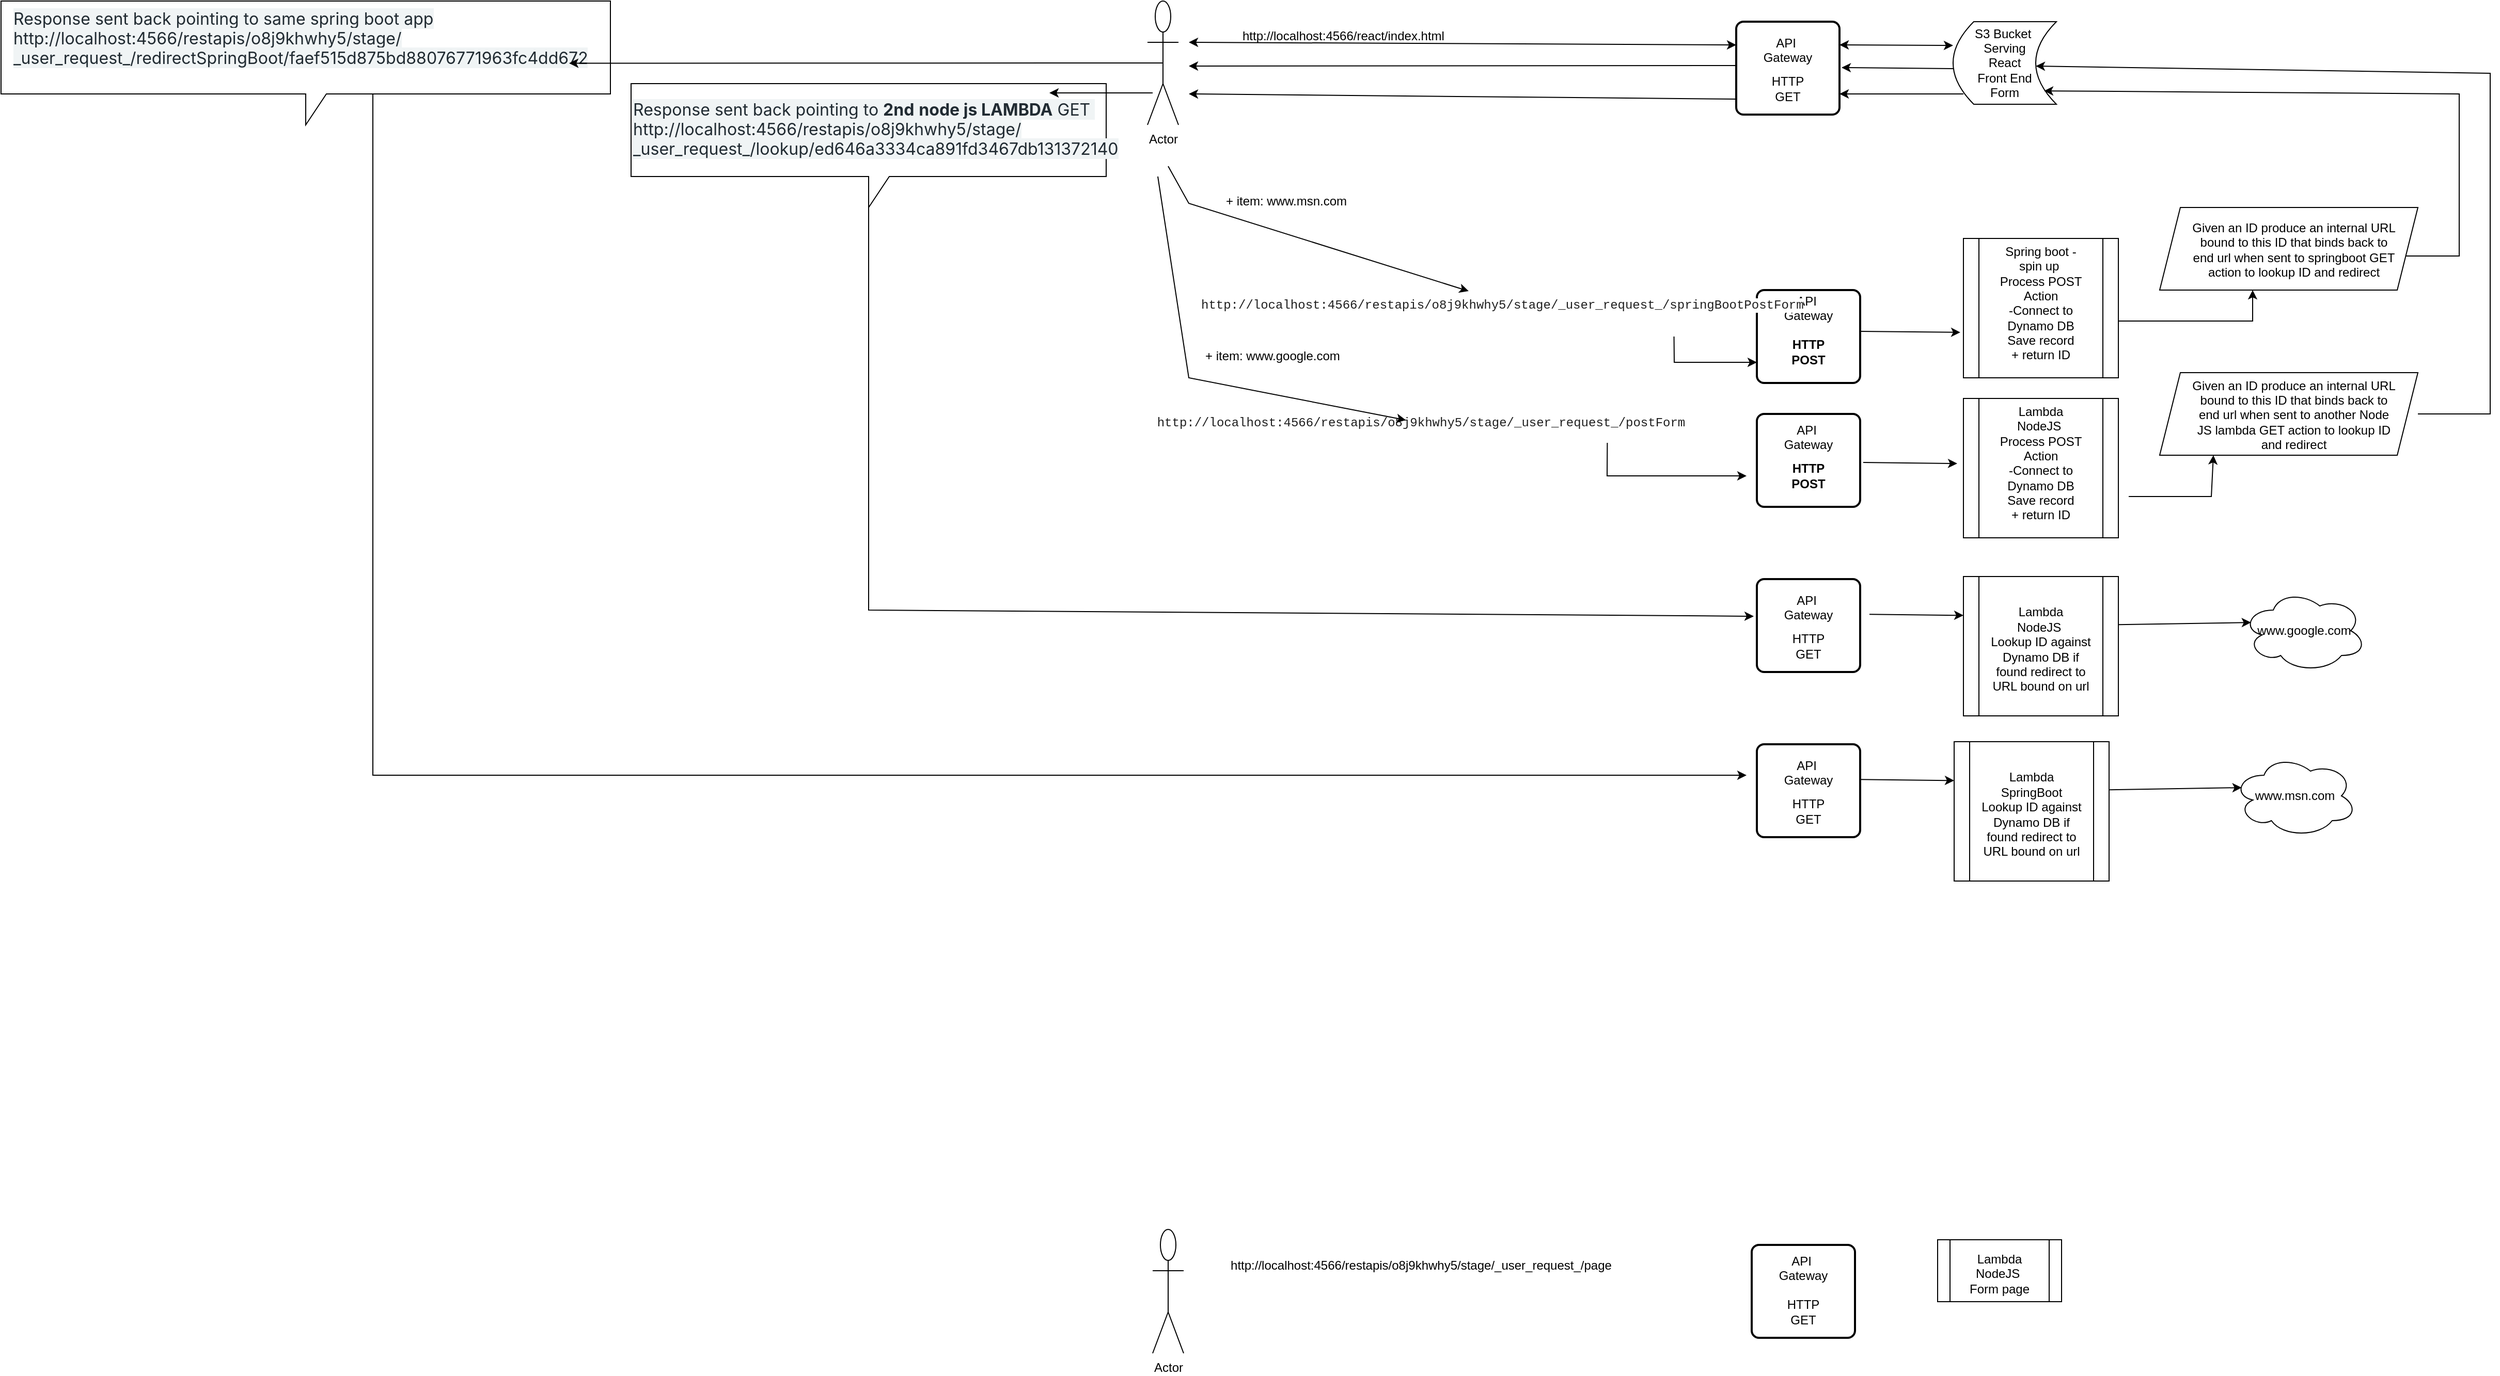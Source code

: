 <mxfile version="24.0.5" type="github">
  <diagram name="Page-1" id="HwoLBBOtSU4V8PiIXHfT">
    <mxGraphModel dx="4090" dy="1300" grid="1" gridSize="10" guides="1" tooltips="1" connect="1" arrows="1" fold="1" page="1" pageScale="1" pageWidth="850" pageHeight="1100" math="0" shadow="0">
      <root>
        <mxCell id="0" />
        <mxCell id="1" parent="0" />
        <mxCell id="l_VUBzU_th_d5VrhpGUS-1" value="Actor" style="shape=umlActor;verticalLabelPosition=bottom;verticalAlign=top;html=1;outlineConnect=0;" vertex="1" parent="1">
          <mxGeometry x="-430" y="30" width="30" height="120" as="geometry" />
        </mxCell>
        <mxCell id="l_VUBzU_th_d5VrhpGUS-6" value="" style="rounded=1;whiteSpace=wrap;html=1;absoluteArcSize=1;arcSize=14;strokeWidth=2;" vertex="1" parent="1">
          <mxGeometry x="140" y="50" width="100" height="90" as="geometry" />
        </mxCell>
        <mxCell id="l_VUBzU_th_d5VrhpGUS-9" value="API&amp;nbsp;&lt;br&gt;Gateway&lt;br&gt;&lt;div&gt;&lt;br/&gt;&lt;/div&gt;" style="text;html=1;align=center;verticalAlign=middle;whiteSpace=wrap;rounded=0;" vertex="1" parent="1">
          <mxGeometry x="160" y="60" width="60" height="50" as="geometry" />
        </mxCell>
        <mxCell id="l_VUBzU_th_d5VrhpGUS-16" value="" style="rounded=1;whiteSpace=wrap;html=1;absoluteArcSize=1;arcSize=14;strokeWidth=2;" vertex="1" parent="1">
          <mxGeometry x="160" y="310" width="100" height="90" as="geometry" />
        </mxCell>
        <mxCell id="l_VUBzU_th_d5VrhpGUS-17" value="API&amp;nbsp;&lt;br&gt;Gateway&lt;br&gt;&lt;div&gt;&lt;br/&gt;&lt;/div&gt;" style="text;html=1;align=center;verticalAlign=middle;whiteSpace=wrap;rounded=0;" vertex="1" parent="1">
          <mxGeometry x="180" y="310" width="60" height="50" as="geometry" />
        </mxCell>
        <mxCell id="l_VUBzU_th_d5VrhpGUS-18" value="" style="rounded=1;whiteSpace=wrap;html=1;absoluteArcSize=1;arcSize=14;strokeWidth=2;" vertex="1" parent="1">
          <mxGeometry x="160" y="590" width="100" height="90" as="geometry" />
        </mxCell>
        <mxCell id="l_VUBzU_th_d5VrhpGUS-19" value="API&amp;nbsp;&lt;br&gt;Gateway&lt;br&gt;&lt;div&gt;&lt;br/&gt;&lt;/div&gt;" style="text;html=1;align=center;verticalAlign=middle;whiteSpace=wrap;rounded=0;" vertex="1" parent="1">
          <mxGeometry x="180" y="600" width="60" height="50" as="geometry" />
        </mxCell>
        <mxCell id="l_VUBzU_th_d5VrhpGUS-20" value="" style="rounded=1;whiteSpace=wrap;html=1;absoluteArcSize=1;arcSize=14;strokeWidth=2;" vertex="1" parent="1">
          <mxGeometry x="155" y="1235" width="100" height="90" as="geometry" />
        </mxCell>
        <mxCell id="l_VUBzU_th_d5VrhpGUS-21" value="API&amp;nbsp;&lt;br&gt;Gateway&lt;br&gt;&lt;div&gt;&lt;br/&gt;&lt;/div&gt;" style="text;html=1;align=center;verticalAlign=middle;whiteSpace=wrap;rounded=0;" vertex="1" parent="1">
          <mxGeometry x="175" y="1240" width="60" height="50" as="geometry" />
        </mxCell>
        <mxCell id="l_VUBzU_th_d5VrhpGUS-28" value="http://localhost:4566/restapis/o8j9khwhy5/stage/_user_request_/page" style="text;html=1;align=center;verticalAlign=middle;whiteSpace=wrap;rounded=0;" vertex="1" parent="1">
          <mxGeometry x="-355" y="1235" width="380" height="40" as="geometry" />
        </mxCell>
        <mxCell id="l_VUBzU_th_d5VrhpGUS-30" value="S3 Bucket&amp;nbsp;&lt;br&gt;Serving &lt;br&gt;React&lt;br&gt;Front End&lt;br&gt;Form" style="shape=dataStorage;whiteSpace=wrap;html=1;fixedSize=1;" vertex="1" parent="1">
          <mxGeometry x="350" y="50" width="100" height="80" as="geometry" />
        </mxCell>
        <mxCell id="l_VUBzU_th_d5VrhpGUS-31" value="" style="shape=process;whiteSpace=wrap;html=1;backgroundOutline=1;" vertex="1" parent="1">
          <mxGeometry x="335" y="1230" width="120" height="60" as="geometry" />
        </mxCell>
        <mxCell id="l_VUBzU_th_d5VrhpGUS-32" value="Lambda&lt;br&gt;NodeJS&amp;nbsp;&lt;br&gt;Form page&lt;br&gt;&lt;div&gt;&lt;br&gt;&lt;/div&gt;" style="text;html=1;align=center;verticalAlign=middle;whiteSpace=wrap;rounded=0;" vertex="1" parent="1">
          <mxGeometry x="345" y="1225" width="100" height="90" as="geometry" />
        </mxCell>
        <mxCell id="l_VUBzU_th_d5VrhpGUS-33" value="HTTP GET" style="text;html=1;align=center;verticalAlign=middle;whiteSpace=wrap;rounded=0;" vertex="1" parent="1">
          <mxGeometry x="175" y="1285" width="60" height="30" as="geometry" />
        </mxCell>
        <mxCell id="l_VUBzU_th_d5VrhpGUS-36" value="HTTP GET" style="text;html=1;align=center;verticalAlign=middle;whiteSpace=wrap;rounded=0;" vertex="1" parent="1">
          <mxGeometry x="160" y="100" width="60" height="30" as="geometry" />
        </mxCell>
        <mxCell id="l_VUBzU_th_d5VrhpGUS-39" value="http://localhost:4566/react/index.html" style="text;whiteSpace=wrap;" vertex="1" parent="1">
          <mxGeometry x="-340" y="50" width="230" height="40" as="geometry" />
        </mxCell>
        <mxCell id="l_VUBzU_th_d5VrhpGUS-40" value="Actor" style="shape=umlActor;verticalLabelPosition=bottom;verticalAlign=top;html=1;outlineConnect=0;" vertex="1" parent="1">
          <mxGeometry x="-425" y="1220" width="30" height="120" as="geometry" />
        </mxCell>
        <mxCell id="l_VUBzU_th_d5VrhpGUS-42" value="HTTP POST" style="text;html=1;align=center;verticalAlign=middle;whiteSpace=wrap;rounded=0;fontStyle=1" vertex="1" parent="1">
          <mxGeometry x="180" y="355" width="60" height="30" as="geometry" />
        </mxCell>
        <mxCell id="l_VUBzU_th_d5VrhpGUS-45" value="HTTP GET" style="text;html=1;align=center;verticalAlign=middle;whiteSpace=wrap;rounded=0;" vertex="1" parent="1">
          <mxGeometry x="180" y="640" width="60" height="30" as="geometry" />
        </mxCell>
        <mxCell id="l_VUBzU_th_d5VrhpGUS-55" value="+ item: www.google.com" style="text;strokeColor=none;fillColor=none;align=left;verticalAlign=top;spacingLeft=4;spacingRight=4;overflow=hidden;rotatable=0;points=[[0,0.5],[1,0.5]];portConstraint=eastwest;whiteSpace=wrap;html=1;" vertex="1" parent="1">
          <mxGeometry x="-380" y="360" width="170" height="26" as="geometry" />
        </mxCell>
        <mxCell id="l_VUBzU_th_d5VrhpGUS-56" value="&lt;span style=&quot;color: rgb(31, 31, 31); font-family: consolas, &amp;quot;lucida console&amp;quot;, &amp;quot;courier new&amp;quot;, monospace; font-size: 12px; font-style: normal; font-variant-ligatures: normal; font-variant-caps: normal; font-weight: 400; letter-spacing: normal; orphans: 2; text-align: left; text-indent: 0px; text-transform: none; widows: 2; word-spacing: 0px; -webkit-text-stroke-width: 0px; white-space: pre-wrap; background-color: rgb(255, 255, 255); text-decoration-thickness: initial; text-decoration-style: initial; text-decoration-color: initial; display: inline !important; float: none;&quot;&gt;http://localhost:4566/restapis/o8j9khwhy5/stage/_user_request_/springBootPostForm&lt;/span&gt;" style="text;whiteSpace=wrap;html=1;" vertex="1" parent="1">
          <mxGeometry x="-380" y="310" width="560" height="40" as="geometry" />
        </mxCell>
        <mxCell id="l_VUBzU_th_d5VrhpGUS-57" value="+ item: www.msn.com" style="text;strokeColor=none;fillColor=none;align=left;verticalAlign=top;spacingLeft=4;spacingRight=4;overflow=hidden;rotatable=0;points=[[0,0.5],[1,0.5]];portConstraint=eastwest;whiteSpace=wrap;html=1;" vertex="1" parent="1">
          <mxGeometry x="-360" y="210" width="170" height="26" as="geometry" />
        </mxCell>
        <mxCell id="l_VUBzU_th_d5VrhpGUS-58" value="" style="endArrow=classic;html=1;rounded=0;entryX=0.466;entryY=0.025;entryDx=0;entryDy=0;entryPerimeter=0;" edge="1" parent="1" target="l_VUBzU_th_d5VrhpGUS-56">
          <mxGeometry width="50" height="50" relative="1" as="geometry">
            <mxPoint x="-410" y="190" as="sourcePoint" />
            <mxPoint x="-194" y="190" as="targetPoint" />
            <Array as="points">
              <mxPoint x="-390" y="226" />
            </Array>
          </mxGeometry>
        </mxCell>
        <mxCell id="l_VUBzU_th_d5VrhpGUS-59" value="" style="endArrow=classic;html=1;rounded=0;exitX=0.821;exitY=1.125;exitDx=0;exitDy=0;exitPerimeter=0;" edge="1" parent="1" source="l_VUBzU_th_d5VrhpGUS-56">
          <mxGeometry width="50" height="50" relative="1" as="geometry">
            <mxPoint x="-10" y="380" as="sourcePoint" />
            <mxPoint x="160" y="380" as="targetPoint" />
            <Array as="points">
              <mxPoint x="80" y="380" />
            </Array>
          </mxGeometry>
        </mxCell>
        <mxCell id="l_VUBzU_th_d5VrhpGUS-62" value="" style="rounded=1;whiteSpace=wrap;html=1;absoluteArcSize=1;arcSize=14;strokeWidth=2;" vertex="1" parent="1">
          <mxGeometry x="160" y="430" width="100" height="90" as="geometry" />
        </mxCell>
        <mxCell id="l_VUBzU_th_d5VrhpGUS-63" value="API&amp;nbsp;&lt;br&gt;Gateway&lt;br&gt;&lt;div&gt;&lt;br/&gt;&lt;/div&gt;" style="text;html=1;align=center;verticalAlign=middle;whiteSpace=wrap;rounded=0;" vertex="1" parent="1">
          <mxGeometry x="180" y="435" width="60" height="50" as="geometry" />
        </mxCell>
        <mxCell id="l_VUBzU_th_d5VrhpGUS-64" value="HTTP POST" style="text;html=1;align=center;verticalAlign=middle;whiteSpace=wrap;rounded=0;fontStyle=1" vertex="1" parent="1">
          <mxGeometry x="180" y="475" width="60" height="30" as="geometry" />
        </mxCell>
        <mxCell id="l_VUBzU_th_d5VrhpGUS-65" value="&#xa;&lt;span style=&quot;color: rgb(31, 31, 31); font-family: consolas, &amp;quot;lucida console&amp;quot;, &amp;quot;courier new&amp;quot;, monospace; font-size: 12px; font-style: normal; font-variant-ligatures: normal; font-variant-caps: normal; font-weight: 400; letter-spacing: normal; orphans: 2; text-align: left; text-indent: 0px; text-transform: none; widows: 2; word-spacing: 0px; -webkit-text-stroke-width: 0px; white-space: pre-wrap; background-color: rgb(255, 255, 255); text-decoration-thickness: initial; text-decoration-style: initial; text-decoration-color: initial; display: inline !important; float: none;&quot;&gt;http://localhost:4566/restapis/o8j9khwhy5/stage/_user_request_/postForm&lt;/span&gt;&#xa;&#xa;" style="text;html=1;align=center;verticalAlign=middle;whiteSpace=wrap;rounded=0;" vertex="1" parent="1">
          <mxGeometry x="-430" y="435" width="530" height="20" as="geometry" />
        </mxCell>
        <mxCell id="l_VUBzU_th_d5VrhpGUS-66" value="" style="endArrow=classic;html=1;rounded=0;exitX=0.84;exitY=1.15;exitDx=0;exitDy=0;exitPerimeter=0;" edge="1" parent="1" source="l_VUBzU_th_d5VrhpGUS-65">
          <mxGeometry width="50" height="50" relative="1" as="geometry">
            <mxPoint x="90" y="515" as="sourcePoint" />
            <mxPoint x="150" y="490" as="targetPoint" />
            <Array as="points">
              <mxPoint x="15" y="490" />
            </Array>
          </mxGeometry>
        </mxCell>
        <mxCell id="l_VUBzU_th_d5VrhpGUS-67" value="" style="endArrow=classic;html=1;rounded=0;entryX=0.472;entryY=0.05;entryDx=0;entryDy=0;entryPerimeter=0;" edge="1" parent="1" target="l_VUBzU_th_d5VrhpGUS-65">
          <mxGeometry width="50" height="50" relative="1" as="geometry">
            <mxPoint x="-420" y="200" as="sourcePoint" />
            <mxPoint x="-280" y="325" as="targetPoint" />
            <Array as="points">
              <mxPoint x="-390" y="395" />
            </Array>
          </mxGeometry>
        </mxCell>
        <mxCell id="l_VUBzU_th_d5VrhpGUS-120" value="" style="shape=process;whiteSpace=wrap;html=1;backgroundOutline=1;" vertex="1" parent="1">
          <mxGeometry x="360" y="415" width="150" height="135" as="geometry" />
        </mxCell>
        <mxCell id="l_VUBzU_th_d5VrhpGUS-121" value="Lambda&lt;br&gt;NodeJS&amp;nbsp;&lt;br&gt;Process POST Action&lt;br&gt;-Connect to Dynamo DB&lt;br&gt;Save record&lt;br&gt;+ return ID&lt;br&gt;&lt;div&gt;&lt;br&gt;&lt;/div&gt;" style="text;html=1;align=center;verticalAlign=middle;whiteSpace=wrap;rounded=0;" vertex="1" parent="1">
          <mxGeometry x="385" y="440" width="100" height="90" as="geometry" />
        </mxCell>
        <mxCell id="l_VUBzU_th_d5VrhpGUS-124" value="" style="shape=process;whiteSpace=wrap;html=1;backgroundOutline=1;" vertex="1" parent="1">
          <mxGeometry x="360" y="260" width="150" height="135" as="geometry" />
        </mxCell>
        <mxCell id="l_VUBzU_th_d5VrhpGUS-125" value="Spring boot - &lt;br&gt;spin up&amp;nbsp;&lt;br&gt;Process POST Action&lt;br&gt;-Connect to Dynamo DB&lt;br&gt;Save record&lt;br&gt;+ return ID&lt;br&gt;&lt;div&gt;&lt;br&gt;&lt;/div&gt;" style="text;html=1;align=center;verticalAlign=middle;whiteSpace=wrap;rounded=0;" vertex="1" parent="1">
          <mxGeometry x="385" y="285" width="100" height="90" as="geometry" />
        </mxCell>
        <mxCell id="l_VUBzU_th_d5VrhpGUS-126" value="" style="endArrow=classic;html=1;rounded=0;entryX=-0.02;entryY=0.674;entryDx=0;entryDy=0;entryPerimeter=0;exitX=1;exitY=0.5;exitDx=0;exitDy=0;" edge="1" parent="1" target="l_VUBzU_th_d5VrhpGUS-124">
          <mxGeometry width="50" height="50" relative="1" as="geometry">
            <mxPoint x="260" y="350" as="sourcePoint" />
            <mxPoint x="350" y="355" as="targetPoint" />
          </mxGeometry>
        </mxCell>
        <mxCell id="l_VUBzU_th_d5VrhpGUS-127" value="" style="endArrow=classic;html=1;rounded=0;entryX=-0.04;entryY=0.467;entryDx=0;entryDy=0;entryPerimeter=0;exitX=1.03;exitY=0.578;exitDx=0;exitDy=0;exitPerimeter=0;" edge="1" parent="1" target="l_VUBzU_th_d5VrhpGUS-120">
          <mxGeometry width="50" height="50" relative="1" as="geometry">
            <mxPoint x="263" y="477.02" as="sourcePoint" />
            <mxPoint x="120" y="465" as="targetPoint" />
          </mxGeometry>
        </mxCell>
        <mxCell id="l_VUBzU_th_d5VrhpGUS-128" value="" style="endArrow=classic;html=1;rounded=0;entryX=0.36;entryY=1;entryDx=0;entryDy=0;entryPerimeter=0;" edge="1" parent="1" target="l_VUBzU_th_d5VrhpGUS-130">
          <mxGeometry width="50" height="50" relative="1" as="geometry">
            <mxPoint x="510" y="340" as="sourcePoint" />
            <mxPoint x="583.328" y="218.681" as="targetPoint" />
            <Array as="points">
              <mxPoint x="640" y="340" />
            </Array>
          </mxGeometry>
        </mxCell>
        <mxCell id="l_VUBzU_th_d5VrhpGUS-130" value="" style="shape=parallelogram;perimeter=parallelogramPerimeter;whiteSpace=wrap;html=1;fixedSize=1;" vertex="1" parent="1">
          <mxGeometry x="550" y="230" width="250" height="80" as="geometry" />
        </mxCell>
        <mxCell id="l_VUBzU_th_d5VrhpGUS-131" value="Given an ID produce an internal URL bound to this ID that binds back to end url when sent to springboot GET action to lookup ID and redirect" style="text;html=1;align=center;verticalAlign=middle;whiteSpace=wrap;rounded=0;" vertex="1" parent="1">
          <mxGeometry x="580" y="246" width="200" height="50" as="geometry" />
        </mxCell>
        <mxCell id="l_VUBzU_th_d5VrhpGUS-135" value="" style="endArrow=classic;html=1;rounded=0;entryX=0.208;entryY=1;entryDx=0;entryDy=0;entryPerimeter=0;" edge="1" parent="1" target="l_VUBzU_th_d5VrhpGUS-136">
          <mxGeometry width="50" height="50" relative="1" as="geometry">
            <mxPoint x="520" y="510" as="sourcePoint" />
            <mxPoint x="583.328" y="363.681" as="targetPoint" />
            <Array as="points">
              <mxPoint x="600" y="510" />
            </Array>
          </mxGeometry>
        </mxCell>
        <mxCell id="l_VUBzU_th_d5VrhpGUS-136" value="" style="shape=parallelogram;perimeter=parallelogramPerimeter;whiteSpace=wrap;html=1;fixedSize=1;" vertex="1" parent="1">
          <mxGeometry x="550" y="390" width="250" height="80" as="geometry" />
        </mxCell>
        <mxCell id="l_VUBzU_th_d5VrhpGUS-137" value="Given an ID produce an internal URL bound to this ID that binds back to end url when sent to another Node JS lambda GET action to lookup ID and redirect" style="text;html=1;align=center;verticalAlign=middle;whiteSpace=wrap;rounded=0;" vertex="1" parent="1">
          <mxGeometry x="580" y="406" width="200" height="49" as="geometry" />
        </mxCell>
        <mxCell id="l_VUBzU_th_d5VrhpGUS-138" value="" style="endArrow=classic;html=1;rounded=0;entryX=0.8;entryY=0.538;entryDx=0;entryDy=0;entryPerimeter=0;" edge="1" parent="1" target="l_VUBzU_th_d5VrhpGUS-30">
          <mxGeometry width="50" height="50" relative="1" as="geometry">
            <mxPoint x="800" y="430" as="sourcePoint" />
            <mxPoint x="880" y="55" as="targetPoint" />
            <Array as="points">
              <mxPoint x="870" y="430" />
              <mxPoint x="870" y="100" />
            </Array>
          </mxGeometry>
        </mxCell>
        <mxCell id="l_VUBzU_th_d5VrhpGUS-139" value="" style="endArrow=classic;html=1;rounded=0;exitX=0.952;exitY=0.588;exitDx=0;exitDy=0;exitPerimeter=0;entryX=0.88;entryY=0.838;entryDx=0;entryDy=0;entryPerimeter=0;" edge="1" parent="1" source="l_VUBzU_th_d5VrhpGUS-130" target="l_VUBzU_th_d5VrhpGUS-30">
          <mxGeometry width="50" height="50" relative="1" as="geometry">
            <mxPoint x="790" y="285" as="sourcePoint" />
            <mxPoint x="450" y="126.5" as="targetPoint" />
            <Array as="points">
              <mxPoint x="840" y="277" />
              <mxPoint x="840" y="120" />
            </Array>
          </mxGeometry>
        </mxCell>
        <mxCell id="l_VUBzU_th_d5VrhpGUS-140" value="" style="endArrow=classic;html=1;rounded=0;exitX=0;exitY=0.5;exitDx=0;exitDy=0;entryX=1.02;entryY=0.433;entryDx=0;entryDy=0;entryPerimeter=0;" edge="1" parent="1">
          <mxGeometry width="50" height="50" relative="1" as="geometry">
            <mxPoint x="350" y="95.51" as="sourcePoint" />
            <mxPoint x="242" y="94.48" as="targetPoint" />
          </mxGeometry>
        </mxCell>
        <mxCell id="l_VUBzU_th_d5VrhpGUS-141" value="" style="endArrow=classic;html=1;rounded=0;exitX=0;exitY=0.5;exitDx=0;exitDy=0;" edge="1" parent="1">
          <mxGeometry width="50" height="50" relative="1" as="geometry">
            <mxPoint x="360" y="120" as="sourcePoint" />
            <mxPoint x="240" y="120" as="targetPoint" />
          </mxGeometry>
        </mxCell>
        <mxCell id="l_VUBzU_th_d5VrhpGUS-143" value="" style="endArrow=classic;html=1;rounded=0;exitX=0;exitY=0.5;exitDx=0;exitDy=0;" edge="1" parent="1">
          <mxGeometry width="50" height="50" relative="1" as="geometry">
            <mxPoint x="140" y="125" as="sourcePoint" />
            <mxPoint x="-390" y="120" as="targetPoint" />
          </mxGeometry>
        </mxCell>
        <mxCell id="l_VUBzU_th_d5VrhpGUS-144" value="" style="endArrow=classic;html=1;rounded=0;exitX=0;exitY=0.5;exitDx=0;exitDy=0;" edge="1" parent="1">
          <mxGeometry width="50" height="50" relative="1" as="geometry">
            <mxPoint x="140" y="92.5" as="sourcePoint" />
            <mxPoint x="-390" y="93" as="targetPoint" />
          </mxGeometry>
        </mxCell>
        <mxCell id="l_VUBzU_th_d5VrhpGUS-145" value="" style="endArrow=classic;startArrow=classic;html=1;rounded=0;entryX=0;entryY=0.25;entryDx=0;entryDy=0;" edge="1" parent="1" target="l_VUBzU_th_d5VrhpGUS-6">
          <mxGeometry width="50" height="50" relative="1" as="geometry">
            <mxPoint x="-390" y="70" as="sourcePoint" />
            <mxPoint x="130" y="70" as="targetPoint" />
          </mxGeometry>
        </mxCell>
        <mxCell id="l_VUBzU_th_d5VrhpGUS-146" value="" style="endArrow=classic;startArrow=classic;html=1;rounded=0;exitX=1;exitY=0.25;exitDx=0;exitDy=0;" edge="1" parent="1" source="l_VUBzU_th_d5VrhpGUS-6">
          <mxGeometry width="50" height="50" relative="1" as="geometry">
            <mxPoint x="-70" y="69.5" as="sourcePoint" />
            <mxPoint x="350" y="73" as="targetPoint" />
          </mxGeometry>
        </mxCell>
        <mxCell id="l_VUBzU_th_d5VrhpGUS-149" value="" style="shape=callout;whiteSpace=wrap;html=1;perimeter=calloutPerimeter;" vertex="1" parent="1">
          <mxGeometry x="-930" y="110" width="460" height="120" as="geometry" />
        </mxCell>
        <mxCell id="l_VUBzU_th_d5VrhpGUS-150" value="&lt;span style=&quot;color: rgb(33, 43, 50); font-family: -apple-system, BlinkMacSystemFont, &amp;quot;Segoe UI&amp;quot;, Roboto, Oxygen, Ubuntu, Cantarell, &amp;quot;Fira Sans&amp;quot;, &amp;quot;Droid Sans&amp;quot;, &amp;quot;Helvetica Neue&amp;quot;, sans-serif; font-size: 16px; font-style: normal; font-variant-ligatures: normal; font-variant-caps: normal; font-weight: 400; letter-spacing: normal; orphans: 2; text-align: start; text-indent: 0px; text-transform: none; widows: 2; word-spacing: 0px; -webkit-text-stroke-width: 0px; white-space: normal; background-color: rgb(240, 244, 245); text-decoration-thickness: initial; text-decoration-style: initial; text-decoration-color: initial; display: inline !important; float: none;&quot;&gt;Response sent back pointing to &lt;/span&gt;&lt;span style=&quot;color: rgb(33, 43, 50); font-family: -apple-system, BlinkMacSystemFont, &amp;quot;Segoe UI&amp;quot;, Roboto, Oxygen, Ubuntu, Cantarell, &amp;quot;Fira Sans&amp;quot;, &amp;quot;Droid Sans&amp;quot;, &amp;quot;Helvetica Neue&amp;quot;, sans-serif; font-size: 16px; font-style: normal; font-variant-ligatures: normal; font-variant-caps: normal; letter-spacing: normal; orphans: 2; text-align: start; text-indent: 0px; text-transform: none; widows: 2; word-spacing: 0px; -webkit-text-stroke-width: 0px; white-space: normal; background-color: rgb(240, 244, 245); text-decoration-thickness: initial; text-decoration-style: initial; text-decoration-color: initial; float: none; display: inline !important;&quot;&gt;&lt;b&gt;2nd&lt;/b&gt;&lt;/span&gt;&lt;span style=&quot;color: rgb(33, 43, 50); font-family: -apple-system, BlinkMacSystemFont, &amp;quot;Segoe UI&amp;quot;, Roboto, Oxygen, Ubuntu, Cantarell, &amp;quot;Fira Sans&amp;quot;, &amp;quot;Droid Sans&amp;quot;, &amp;quot;Helvetica Neue&amp;quot;, sans-serif; font-size: 16px; font-style: normal; font-variant-ligatures: normal; font-variant-caps: normal; font-weight: 400; letter-spacing: normal; orphans: 2; text-align: start; text-indent: 0px; text-transform: none; widows: 2; word-spacing: 0px; -webkit-text-stroke-width: 0px; white-space: normal; background-color: rgb(240, 244, 245); text-decoration-thickness: initial; text-decoration-style: initial; text-decoration-color: initial; display: inline !important; float: none;&quot;&gt; &lt;/span&gt;&lt;span style=&quot;color: rgb(33, 43, 50); font-family: -apple-system, BlinkMacSystemFont, &amp;quot;Segoe UI&amp;quot;, Roboto, Oxygen, Ubuntu, Cantarell, &amp;quot;Fira Sans&amp;quot;, &amp;quot;Droid Sans&amp;quot;, &amp;quot;Helvetica Neue&amp;quot;, sans-serif; font-size: 16px; font-style: normal; font-variant-ligatures: normal; font-variant-caps: normal; letter-spacing: normal; orphans: 2; text-align: start; text-indent: 0px; text-transform: none; widows: 2; word-spacing: 0px; -webkit-text-stroke-width: 0px; white-space: normal; background-color: rgb(240, 244, 245); text-decoration-thickness: initial; text-decoration-style: initial; text-decoration-color: initial; float: none; display: inline !important;&quot;&gt;&lt;b&gt;node js LAMBDA&lt;/b&gt;&lt;/span&gt;&lt;span style=&quot;color: rgb(33, 43, 50); font-family: -apple-system, BlinkMacSystemFont, &amp;quot;Segoe UI&amp;quot;, Roboto, Oxygen, Ubuntu, Cantarell, &amp;quot;Fira Sans&amp;quot;, &amp;quot;Droid Sans&amp;quot;, &amp;quot;Helvetica Neue&amp;quot;, sans-serif; font-size: 16px; font-style: normal; font-variant-ligatures: normal; font-variant-caps: normal; font-weight: 400; letter-spacing: normal; orphans: 2; text-align: start; text-indent: 0px; text-transform: none; widows: 2; word-spacing: 0px; -webkit-text-stroke-width: 0px; white-space: normal; background-color: rgb(240, 244, 245); text-decoration-thickness: initial; text-decoration-style: initial; text-decoration-color: initial; display: inline !important; float: none;&quot;&gt; GET&amp;nbsp;&lt;br&gt;http://localhost:4566/restapis/o8j9khwhy5/stage/&lt;br&gt;_user_request_/lookup/ed646a3334ca891fd3467db131372140&lt;br&gt;&lt;br&gt;&lt;/span&gt;" style="text;whiteSpace=wrap;html=1;" vertex="1" parent="1">
          <mxGeometry x="-930" y="119" width="480" height="91" as="geometry" />
        </mxCell>
        <mxCell id="l_VUBzU_th_d5VrhpGUS-151" value="" style="endArrow=classic;html=1;rounded=0;" edge="1" parent="1">
          <mxGeometry width="50" height="50" relative="1" as="geometry">
            <mxPoint x="-425" y="119" as="sourcePoint" />
            <mxPoint x="-525" y="119" as="targetPoint" />
            <Array as="points" />
          </mxGeometry>
        </mxCell>
        <mxCell id="l_VUBzU_th_d5VrhpGUS-152" value="" style="rounded=1;whiteSpace=wrap;html=1;absoluteArcSize=1;arcSize=14;strokeWidth=2;" vertex="1" parent="1">
          <mxGeometry x="160" y="750" width="100" height="90" as="geometry" />
        </mxCell>
        <mxCell id="l_VUBzU_th_d5VrhpGUS-153" value="API&amp;nbsp;&lt;br&gt;Gateway&lt;br&gt;&lt;div&gt;&lt;br/&gt;&lt;/div&gt;" style="text;html=1;align=center;verticalAlign=middle;whiteSpace=wrap;rounded=0;" vertex="1" parent="1">
          <mxGeometry x="180" y="760" width="60" height="50" as="geometry" />
        </mxCell>
        <mxCell id="l_VUBzU_th_d5VrhpGUS-154" value="HTTP GET" style="text;html=1;align=center;verticalAlign=middle;whiteSpace=wrap;rounded=0;" vertex="1" parent="1">
          <mxGeometry x="180" y="800" width="60" height="30" as="geometry" />
        </mxCell>
        <mxCell id="l_VUBzU_th_d5VrhpGUS-155" value="" style="endArrow=classic;html=1;rounded=0;entryX=-0.03;entryY=0.4;entryDx=0;entryDy=0;entryPerimeter=0;" edge="1" parent="1" target="l_VUBzU_th_d5VrhpGUS-18">
          <mxGeometry width="50" height="50" relative="1" as="geometry">
            <mxPoint x="-700" y="200" as="sourcePoint" />
            <mxPoint x="-720" y="850" as="targetPoint" />
            <Array as="points">
              <mxPoint x="-700" y="620" />
            </Array>
          </mxGeometry>
        </mxCell>
        <mxCell id="l_VUBzU_th_d5VrhpGUS-156" value="" style="shape=process;whiteSpace=wrap;html=1;backgroundOutline=1;" vertex="1" parent="1">
          <mxGeometry x="360" y="587.5" width="150" height="135" as="geometry" />
        </mxCell>
        <mxCell id="l_VUBzU_th_d5VrhpGUS-157" value="Lambda&lt;br&gt;NodeJS&amp;nbsp;&lt;br&gt;Lookup ID against Dynamo DB if found redirect to URL bound on url" style="text;html=1;align=center;verticalAlign=middle;whiteSpace=wrap;rounded=0;" vertex="1" parent="1">
          <mxGeometry x="385" y="612.5" width="100" height="90" as="geometry" />
        </mxCell>
        <mxCell id="l_VUBzU_th_d5VrhpGUS-158" value="" style="endArrow=classic;html=1;rounded=0;entryX=-0.04;entryY=0.467;entryDx=0;entryDy=0;entryPerimeter=0;exitX=1.03;exitY=0.578;exitDx=0;exitDy=0;exitPerimeter=0;" edge="1" parent="1">
          <mxGeometry width="50" height="50" relative="1" as="geometry">
            <mxPoint x="269" y="624.17" as="sourcePoint" />
            <mxPoint x="360" y="625.15" as="targetPoint" />
          </mxGeometry>
        </mxCell>
        <mxCell id="l_VUBzU_th_d5VrhpGUS-159" value="www.google.com" style="ellipse;shape=cloud;whiteSpace=wrap;html=1;" vertex="1" parent="1">
          <mxGeometry x="630" y="600" width="120" height="80" as="geometry" />
        </mxCell>
        <mxCell id="l_VUBzU_th_d5VrhpGUS-160" value="" style="endArrow=classic;html=1;rounded=0;entryX=0.07;entryY=0.4;entryDx=0;entryDy=0;entryPerimeter=0;exitX=1.03;exitY=0.578;exitDx=0;exitDy=0;exitPerimeter=0;" edge="1" parent="1" target="l_VUBzU_th_d5VrhpGUS-159">
          <mxGeometry width="50" height="50" relative="1" as="geometry">
            <mxPoint x="510" y="634.17" as="sourcePoint" />
            <mxPoint x="601" y="635.15" as="targetPoint" />
          </mxGeometry>
        </mxCell>
        <mxCell id="l_VUBzU_th_d5VrhpGUS-162" value="" style="shape=callout;whiteSpace=wrap;html=1;perimeter=calloutPerimeter;" vertex="1" parent="1">
          <mxGeometry x="-1540" y="30" width="590" height="120" as="geometry" />
        </mxCell>
        <mxCell id="l_VUBzU_th_d5VrhpGUS-163" value="&lt;span style=&quot;color: rgb(33, 43, 50); font-family: -apple-system, BlinkMacSystemFont, &amp;quot;Segoe UI&amp;quot;, Roboto, Oxygen, Ubuntu, Cantarell, &amp;quot;Fira Sans&amp;quot;, &amp;quot;Droid Sans&amp;quot;, &amp;quot;Helvetica Neue&amp;quot;, sans-serif; font-size: 16px; font-style: normal; font-variant-ligatures: normal; font-variant-caps: normal; font-weight: 400; letter-spacing: normal; orphans: 2; text-align: start; text-indent: 0px; text-transform: none; widows: 2; word-spacing: 0px; -webkit-text-stroke-width: 0px; white-space: normal; background-color: rgb(240, 244, 245); text-decoration-thickness: initial; text-decoration-style: initial; text-decoration-color: initial; display: inline !important; float: none;&quot;&gt;Response sent back pointing to same spring boot app http://localhost:4566/restapis/o8j9khwhy5/stage/&lt;br&gt;_user_request_/redirectSpringBoot/faef515d875bd88076771963fc4dd672&lt;br&gt;&lt;/span&gt;" style="text;whiteSpace=wrap;html=1;" vertex="1" parent="1">
          <mxGeometry x="-1530" y="31" width="540" height="79" as="geometry" />
        </mxCell>
        <mxCell id="l_VUBzU_th_d5VrhpGUS-164" value="" style="endArrow=classic;html=1;rounded=0;exitX=0.5;exitY=0.5;exitDx=0;exitDy=0;exitPerimeter=0;entryX=1;entryY=0.75;entryDx=0;entryDy=0;" edge="1" parent="1" source="l_VUBzU_th_d5VrhpGUS-1" target="l_VUBzU_th_d5VrhpGUS-163">
          <mxGeometry width="50" height="50" relative="1" as="geometry">
            <mxPoint x="-905" y="39" as="sourcePoint" />
            <mxPoint x="-1005" y="39" as="targetPoint" />
            <Array as="points" />
          </mxGeometry>
        </mxCell>
        <mxCell id="l_VUBzU_th_d5VrhpGUS-165" value="" style="endArrow=classic;html=1;rounded=0;" edge="1" parent="1">
          <mxGeometry width="50" height="50" relative="1" as="geometry">
            <mxPoint x="-1180" y="120" as="sourcePoint" />
            <mxPoint x="150" y="780" as="targetPoint" />
            <Array as="points">
              <mxPoint x="-1180" y="780" />
            </Array>
          </mxGeometry>
        </mxCell>
        <mxCell id="l_VUBzU_th_d5VrhpGUS-167" value="" style="shape=process;whiteSpace=wrap;html=1;backgroundOutline=1;" vertex="1" parent="1">
          <mxGeometry x="351" y="747.5" width="150" height="135" as="geometry" />
        </mxCell>
        <mxCell id="l_VUBzU_th_d5VrhpGUS-168" value="Lambda&lt;br&gt;SpringBoot&lt;br&gt;Lookup ID against Dynamo DB if found redirect to URL bound on url" style="text;html=1;align=center;verticalAlign=middle;whiteSpace=wrap;rounded=0;" vertex="1" parent="1">
          <mxGeometry x="376" y="772.5" width="100" height="90" as="geometry" />
        </mxCell>
        <mxCell id="l_VUBzU_th_d5VrhpGUS-169" value="" style="endArrow=classic;html=1;rounded=0;entryX=-0.04;entryY=0.467;entryDx=0;entryDy=0;entryPerimeter=0;exitX=1.03;exitY=0.578;exitDx=0;exitDy=0;exitPerimeter=0;" edge="1" parent="1">
          <mxGeometry width="50" height="50" relative="1" as="geometry">
            <mxPoint x="260" y="784.17" as="sourcePoint" />
            <mxPoint x="351" y="785.15" as="targetPoint" />
          </mxGeometry>
        </mxCell>
        <mxCell id="l_VUBzU_th_d5VrhpGUS-170" value="www.msn.com" style="ellipse;shape=cloud;whiteSpace=wrap;html=1;" vertex="1" parent="1">
          <mxGeometry x="621" y="760" width="120" height="80" as="geometry" />
        </mxCell>
        <mxCell id="l_VUBzU_th_d5VrhpGUS-171" value="" style="endArrow=classic;html=1;rounded=0;entryX=0.07;entryY=0.4;entryDx=0;entryDy=0;entryPerimeter=0;exitX=1.03;exitY=0.578;exitDx=0;exitDy=0;exitPerimeter=0;" edge="1" parent="1" target="l_VUBzU_th_d5VrhpGUS-170">
          <mxGeometry width="50" height="50" relative="1" as="geometry">
            <mxPoint x="501" y="794.17" as="sourcePoint" />
            <mxPoint x="592" y="795.15" as="targetPoint" />
          </mxGeometry>
        </mxCell>
      </root>
    </mxGraphModel>
  </diagram>
</mxfile>
